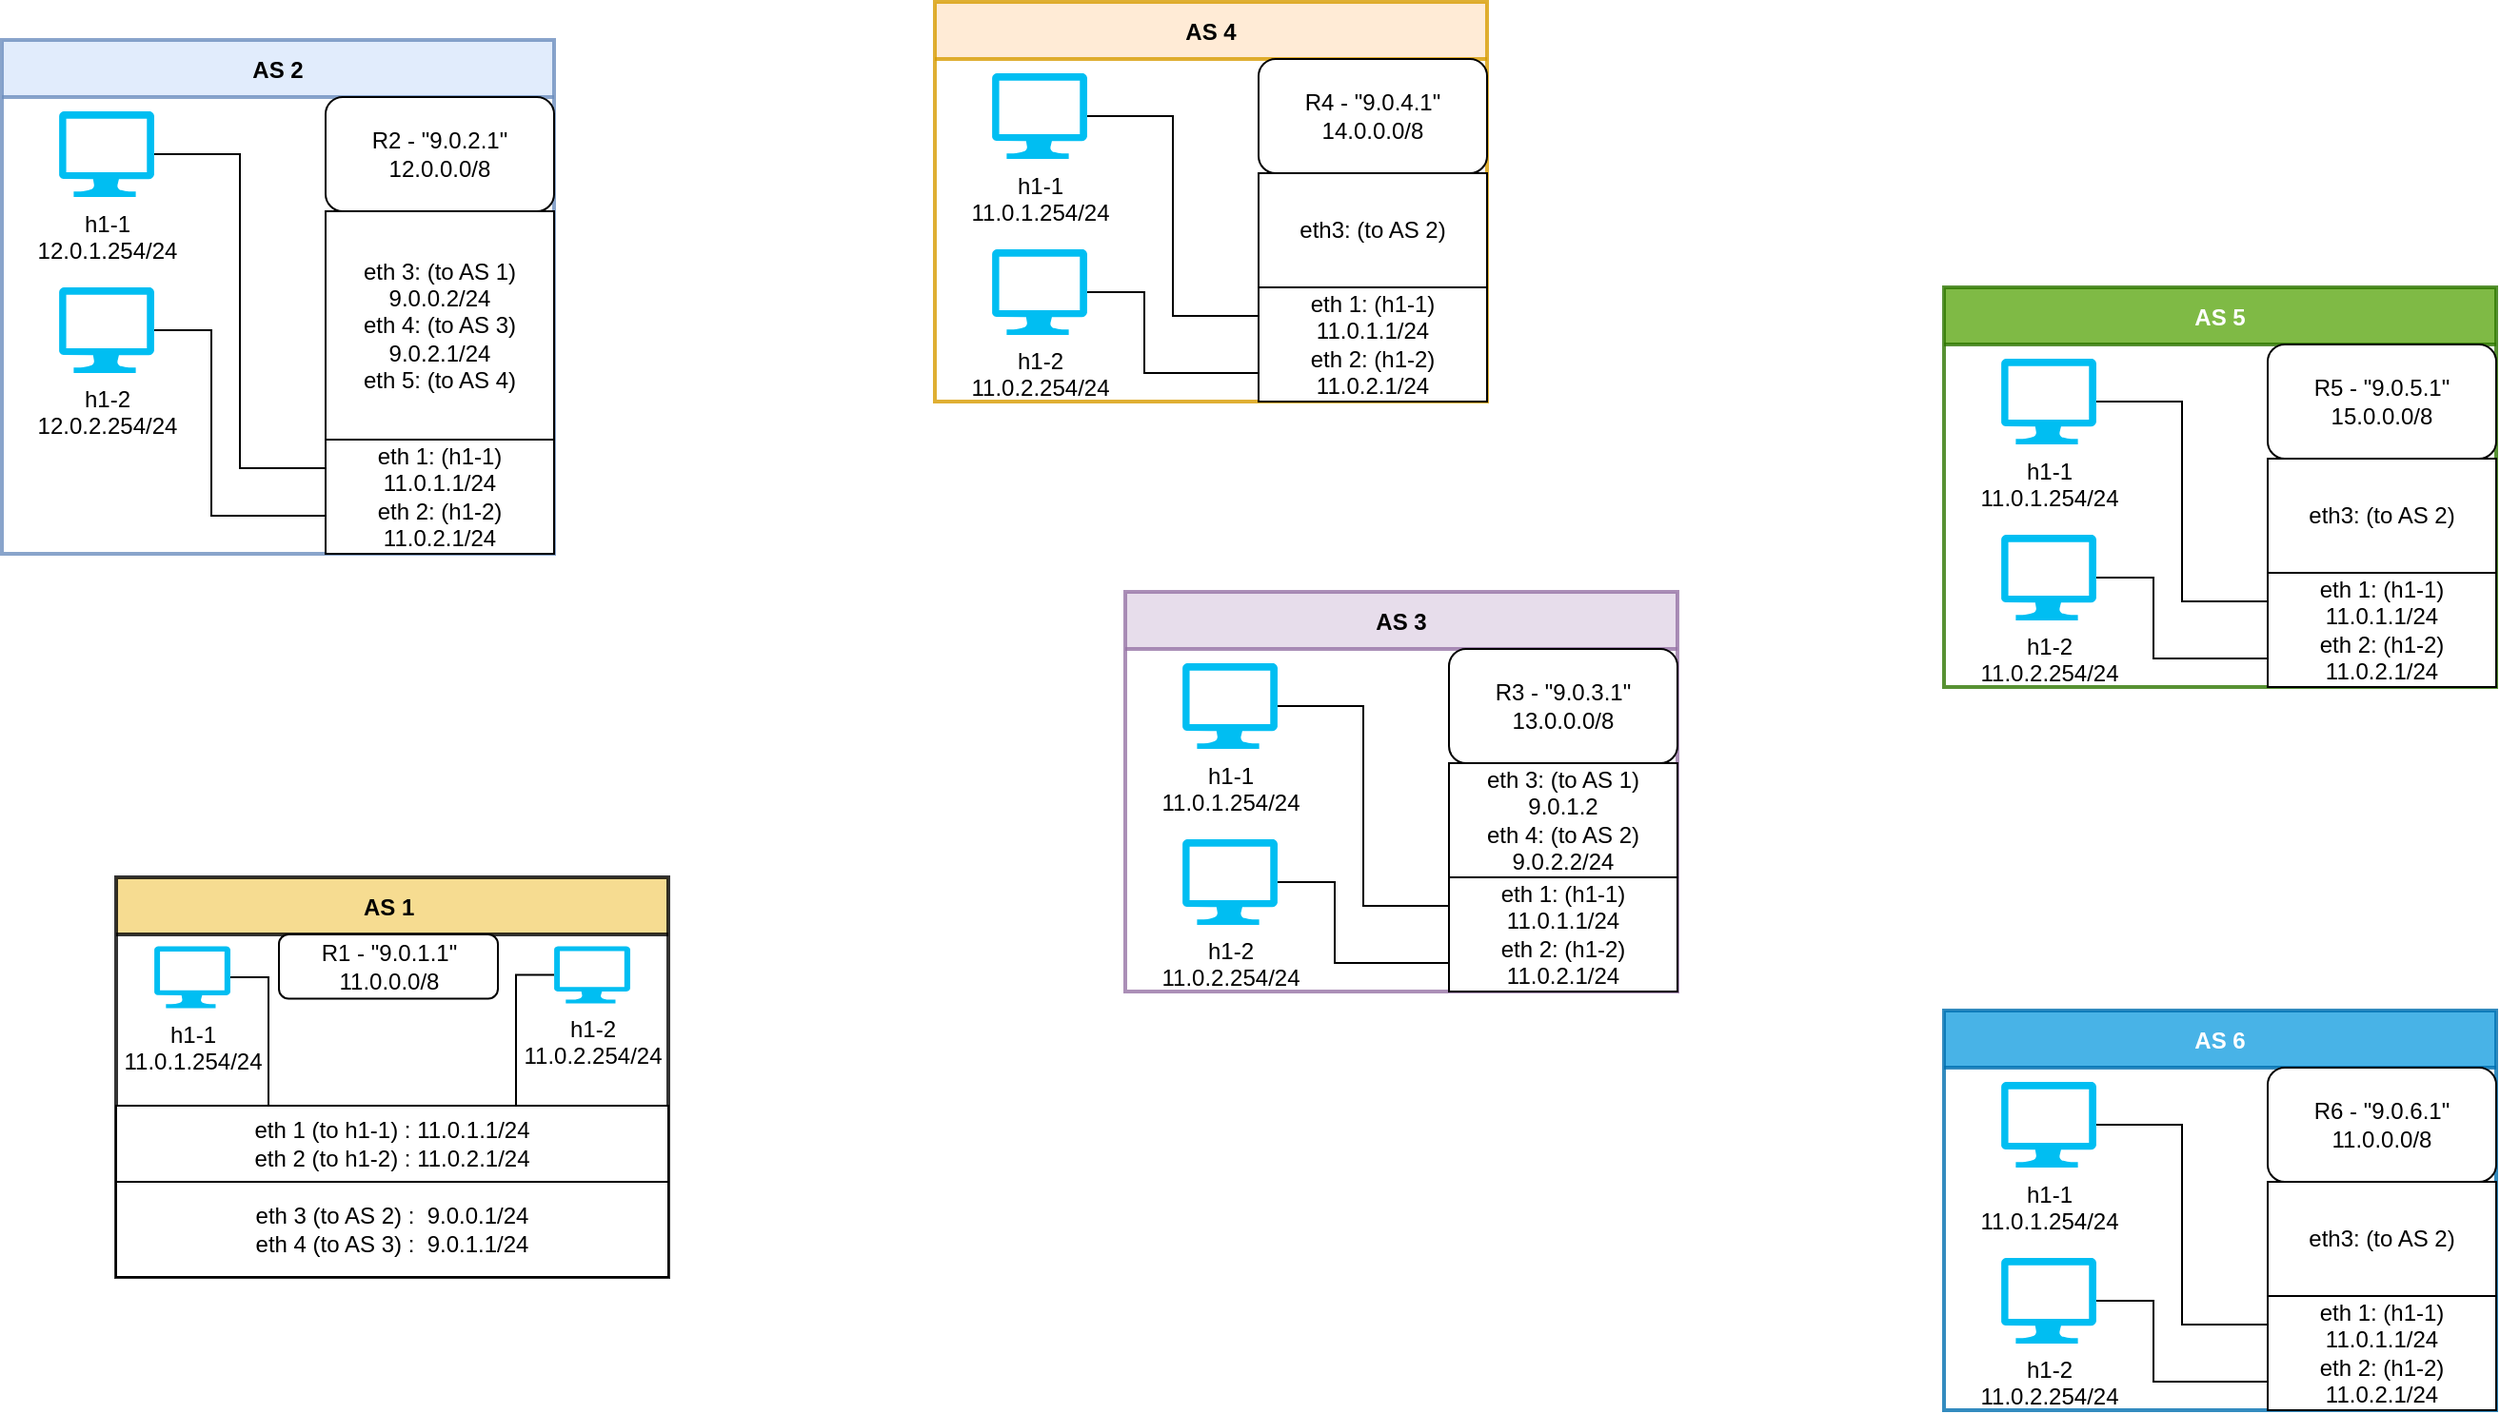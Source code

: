 <mxfile version="17.2.2" type="github">
  <diagram id="hPBcGTMjvYHtOmkIqjpS" name="Page-1">
    <mxGraphModel dx="982" dy="550" grid="1" gridSize="10" guides="1" tooltips="1" connect="1" arrows="1" fold="1" page="1" pageScale="1" pageWidth="1400" pageHeight="850" math="0" shadow="0">
      <root>
        <mxCell id="0" />
        <mxCell id="1" parent="0" />
        <mxCell id="3R8BAee1Lmwa3WrxwWTS-9" value="AS 1 " style="swimlane;rounded=0;shadow=0;glass=0;fillColor=#f4d476;gradientColor=none;opacity=80;strokeWidth=2;startSize=30;" vertex="1" parent="1">
          <mxGeometry x="110" y="490" width="290" height="210" as="geometry" />
        </mxCell>
        <mxCell id="3R8BAee1Lmwa3WrxwWTS-3" value="eth 1 (to h1-1) :&amp;nbsp;11.0.1.1/24&lt;br&gt;eth 2 (to h1-2) : 11.0.2.1/24" style="rounded=0;whiteSpace=wrap;html=1;" vertex="1" parent="3R8BAee1Lmwa3WrxwWTS-9">
          <mxGeometry y="120" width="290" height="40" as="geometry" />
        </mxCell>
        <mxCell id="3R8BAee1Lmwa3WrxwWTS-1" value="R1 - &quot;9.0.1.1&quot;&lt;br&gt;11.0.0.0/8" style="rounded=1;whiteSpace=wrap;html=1;" vertex="1" parent="3R8BAee1Lmwa3WrxwWTS-9">
          <mxGeometry x="85.5" y="30" width="115" height="33.75" as="geometry" />
        </mxCell>
        <mxCell id="3R8BAee1Lmwa3WrxwWTS-2" value="eth 3 (to AS 2) :&amp;nbsp; 9.0.0.1/24&lt;br&gt;eth 4 (to AS 3) :&amp;nbsp;&amp;nbsp;9.0.1.1/24" style="rounded=0;whiteSpace=wrap;html=1;" vertex="1" parent="3R8BAee1Lmwa3WrxwWTS-9">
          <mxGeometry y="160" width="290" height="50" as="geometry" />
        </mxCell>
        <mxCell id="3R8BAee1Lmwa3WrxwWTS-66" style="edgeStyle=elbowEdgeStyle;rounded=0;orthogonalLoop=1;jettySize=auto;html=1;entryX=0.75;entryY=0;entryDx=0;entryDy=0;endArrow=none;endFill=0;" edge="1" parent="3R8BAee1Lmwa3WrxwWTS-9" source="3R8BAee1Lmwa3WrxwWTS-5" target="3R8BAee1Lmwa3WrxwWTS-3">
          <mxGeometry relative="1" as="geometry">
            <Array as="points">
              <mxPoint x="210" y="90" />
            </Array>
          </mxGeometry>
        </mxCell>
        <mxCell id="3R8BAee1Lmwa3WrxwWTS-5" value="h1-2&lt;br&gt;11.0.2.254/24" style="verticalLabelPosition=bottom;html=1;verticalAlign=top;align=center;strokeColor=none;fillColor=#00BEF2;shape=mxgraph.azure.computer;pointerEvents=1;" vertex="1" parent="3R8BAee1Lmwa3WrxwWTS-9">
          <mxGeometry x="230" y="36.25" width="40" height="30" as="geometry" />
        </mxCell>
        <mxCell id="3R8BAee1Lmwa3WrxwWTS-65" style="edgeStyle=elbowEdgeStyle;rounded=0;orthogonalLoop=1;jettySize=auto;html=1;entryX=0.25;entryY=0;entryDx=0;entryDy=0;endArrow=none;endFill=0;" edge="1" parent="3R8BAee1Lmwa3WrxwWTS-9" source="3R8BAee1Lmwa3WrxwWTS-4" target="3R8BAee1Lmwa3WrxwWTS-3">
          <mxGeometry relative="1" as="geometry">
            <Array as="points">
              <mxPoint x="80" y="90" />
            </Array>
          </mxGeometry>
        </mxCell>
        <mxCell id="3R8BAee1Lmwa3WrxwWTS-4" value="h1-1&lt;br&gt;11.0.1.254/24" style="verticalLabelPosition=bottom;html=1;verticalAlign=top;align=center;strokeColor=none;fillColor=#00BEF2;shape=mxgraph.azure.computer;pointerEvents=1;" vertex="1" parent="3R8BAee1Lmwa3WrxwWTS-9">
          <mxGeometry x="20" y="36.25" width="40" height="32.5" as="geometry" />
        </mxCell>
        <mxCell id="3R8BAee1Lmwa3WrxwWTS-13" value="AS 2" style="swimlane;rounded=0;shadow=0;glass=0;fillColor=#dae8fc;opacity=80;strokeWidth=2;startSize=30;strokeColor=#6c8ebf;" vertex="1" parent="1">
          <mxGeometry x="50" y="50" width="290" height="270" as="geometry" />
        </mxCell>
        <mxCell id="3R8BAee1Lmwa3WrxwWTS-14" value="eth 3: (to AS 1)&lt;br&gt;9.0.0.2/24&lt;br&gt;eth 4: (to AS 3)&lt;br&gt;9.0.2.1/24&lt;br&gt;eth 5: (to AS 4)&lt;br&gt;" style="rounded=0;whiteSpace=wrap;html=1;" vertex="1" parent="3R8BAee1Lmwa3WrxwWTS-13">
          <mxGeometry x="170" y="90" width="120" height="120" as="geometry" />
        </mxCell>
        <mxCell id="3R8BAee1Lmwa3WrxwWTS-15" value="eth 1: (h1-1)&lt;br&gt;11.0.1.1/24&lt;br&gt;eth 2: (h1-2)&lt;br&gt;11.0.2.1/24" style="rounded=0;whiteSpace=wrap;html=1;" vertex="1" parent="3R8BAee1Lmwa3WrxwWTS-13">
          <mxGeometry x="170" y="210" width="120" height="60" as="geometry" />
        </mxCell>
        <mxCell id="3R8BAee1Lmwa3WrxwWTS-16" value="R2 - &quot;9.0.2.1&quot;&lt;br&gt;12.0.0.0/8" style="rounded=1;whiteSpace=wrap;html=1;" vertex="1" parent="3R8BAee1Lmwa3WrxwWTS-13">
          <mxGeometry x="170" y="30" width="120" height="60" as="geometry" />
        </mxCell>
        <mxCell id="3R8BAee1Lmwa3WrxwWTS-17" style="edgeStyle=orthogonalEdgeStyle;rounded=0;orthogonalLoop=1;jettySize=auto;html=1;entryX=0;entryY=0.75;entryDx=0;entryDy=0;endArrow=none;endFill=0;strokeWidth=1;" edge="1" parent="3R8BAee1Lmwa3WrxwWTS-13" source="3R8BAee1Lmwa3WrxwWTS-18" target="3R8BAee1Lmwa3WrxwWTS-15">
          <mxGeometry relative="1" as="geometry">
            <Array as="points">
              <mxPoint x="110" y="153" />
              <mxPoint x="110" y="250" />
              <mxPoint x="170" y="250" />
            </Array>
          </mxGeometry>
        </mxCell>
        <mxCell id="3R8BAee1Lmwa3WrxwWTS-18" value="h1-2&lt;br&gt;12.0.2.254/24" style="verticalLabelPosition=bottom;html=1;verticalAlign=top;align=center;strokeColor=none;fillColor=#00BEF2;shape=mxgraph.azure.computer;pointerEvents=1;" vertex="1" parent="3R8BAee1Lmwa3WrxwWTS-13">
          <mxGeometry x="30" y="130" width="50" height="45" as="geometry" />
        </mxCell>
        <mxCell id="3R8BAee1Lmwa3WrxwWTS-19" style="rounded=0;orthogonalLoop=1;jettySize=auto;html=1;entryX=0;entryY=0.25;entryDx=0;entryDy=0;edgeStyle=orthogonalEdgeStyle;endArrow=none;endFill=0;strokeWidth=1;" edge="1" parent="3R8BAee1Lmwa3WrxwWTS-13" source="3R8BAee1Lmwa3WrxwWTS-20" target="3R8BAee1Lmwa3WrxwWTS-15">
          <mxGeometry relative="1" as="geometry" />
        </mxCell>
        <mxCell id="3R8BAee1Lmwa3WrxwWTS-20" value="h1-1&lt;br&gt;12.0.1.254/24" style="verticalLabelPosition=bottom;html=1;verticalAlign=top;align=center;strokeColor=none;fillColor=#00BEF2;shape=mxgraph.azure.computer;pointerEvents=1;" vertex="1" parent="3R8BAee1Lmwa3WrxwWTS-13">
          <mxGeometry x="30" y="37.5" width="50" height="45" as="geometry" />
        </mxCell>
        <mxCell id="3R8BAee1Lmwa3WrxwWTS-21" value="AS 3" style="swimlane;rounded=0;shadow=0;glass=0;fillColor=#e1d5e7;opacity=80;strokeWidth=2;startSize=30;strokeColor=#9673a6;" vertex="1" parent="1">
          <mxGeometry x="640" y="340" width="290" height="210" as="geometry" />
        </mxCell>
        <mxCell id="3R8BAee1Lmwa3WrxwWTS-22" value="eth 3: (to AS 1)&lt;br&gt;9.0.1.2&lt;br&gt;eth 4: (to AS 2)&lt;br&gt;9.0.2.2/24" style="rounded=0;whiteSpace=wrap;html=1;" vertex="1" parent="3R8BAee1Lmwa3WrxwWTS-21">
          <mxGeometry x="170" y="90" width="120" height="60" as="geometry" />
        </mxCell>
        <mxCell id="3R8BAee1Lmwa3WrxwWTS-23" value="eth 1: (h1-1)&lt;br&gt;11.0.1.1/24&lt;br&gt;eth 2: (h1-2)&lt;br&gt;11.0.2.1/24" style="rounded=0;whiteSpace=wrap;html=1;" vertex="1" parent="3R8BAee1Lmwa3WrxwWTS-21">
          <mxGeometry x="170" y="150" width="120" height="60" as="geometry" />
        </mxCell>
        <mxCell id="3R8BAee1Lmwa3WrxwWTS-24" value="R3 - &quot;9.0.3.1&quot;&lt;br&gt;13.0.0.0/8" style="rounded=1;whiteSpace=wrap;html=1;" vertex="1" parent="3R8BAee1Lmwa3WrxwWTS-21">
          <mxGeometry x="170" y="30" width="120" height="60" as="geometry" />
        </mxCell>
        <mxCell id="3R8BAee1Lmwa3WrxwWTS-25" style="edgeStyle=orthogonalEdgeStyle;rounded=0;orthogonalLoop=1;jettySize=auto;html=1;entryX=0;entryY=0.75;entryDx=0;entryDy=0;endArrow=none;endFill=0;strokeWidth=1;" edge="1" parent="3R8BAee1Lmwa3WrxwWTS-21" source="3R8BAee1Lmwa3WrxwWTS-26" target="3R8BAee1Lmwa3WrxwWTS-23">
          <mxGeometry relative="1" as="geometry">
            <Array as="points">
              <mxPoint x="110" y="153" />
              <mxPoint x="110" y="195" />
            </Array>
          </mxGeometry>
        </mxCell>
        <mxCell id="3R8BAee1Lmwa3WrxwWTS-26" value="h1-2&lt;br&gt;11.0.2.254/24" style="verticalLabelPosition=bottom;html=1;verticalAlign=top;align=center;strokeColor=none;fillColor=#00BEF2;shape=mxgraph.azure.computer;pointerEvents=1;" vertex="1" parent="3R8BAee1Lmwa3WrxwWTS-21">
          <mxGeometry x="30" y="130" width="50" height="45" as="geometry" />
        </mxCell>
        <mxCell id="3R8BAee1Lmwa3WrxwWTS-27" style="rounded=0;orthogonalLoop=1;jettySize=auto;html=1;entryX=0;entryY=0.25;entryDx=0;entryDy=0;edgeStyle=orthogonalEdgeStyle;endArrow=none;endFill=0;strokeWidth=1;" edge="1" parent="3R8BAee1Lmwa3WrxwWTS-21" source="3R8BAee1Lmwa3WrxwWTS-28" target="3R8BAee1Lmwa3WrxwWTS-23">
          <mxGeometry relative="1" as="geometry" />
        </mxCell>
        <mxCell id="3R8BAee1Lmwa3WrxwWTS-28" value="h1-1&lt;br&gt;11.0.1.254/24" style="verticalLabelPosition=bottom;html=1;verticalAlign=top;align=center;strokeColor=none;fillColor=#00BEF2;shape=mxgraph.azure.computer;pointerEvents=1;" vertex="1" parent="3R8BAee1Lmwa3WrxwWTS-21">
          <mxGeometry x="30" y="37.5" width="50" height="45" as="geometry" />
        </mxCell>
        <mxCell id="3R8BAee1Lmwa3WrxwWTS-29" value="AS 4" style="swimlane;rounded=0;shadow=0;glass=0;fillColor=#ffe6cc;opacity=80;strokeWidth=2;startSize=30;strokeColor=#d79b00;" vertex="1" parent="1">
          <mxGeometry x="540" y="30" width="290" height="210" as="geometry" />
        </mxCell>
        <mxCell id="3R8BAee1Lmwa3WrxwWTS-30" value="eth3: (to AS 2)&lt;br&gt;" style="rounded=0;whiteSpace=wrap;html=1;" vertex="1" parent="3R8BAee1Lmwa3WrxwWTS-29">
          <mxGeometry x="170" y="90" width="120" height="60" as="geometry" />
        </mxCell>
        <mxCell id="3R8BAee1Lmwa3WrxwWTS-31" value="eth 1: (h1-1)&lt;br&gt;11.0.1.1/24&lt;br&gt;eth 2: (h1-2)&lt;br&gt;11.0.2.1/24" style="rounded=0;whiteSpace=wrap;html=1;" vertex="1" parent="3R8BAee1Lmwa3WrxwWTS-29">
          <mxGeometry x="170" y="150" width="120" height="60" as="geometry" />
        </mxCell>
        <mxCell id="3R8BAee1Lmwa3WrxwWTS-32" value="R4 - &quot;9.0.4.1&quot;&lt;br&gt;14.0.0.0/8" style="rounded=1;whiteSpace=wrap;html=1;" vertex="1" parent="3R8BAee1Lmwa3WrxwWTS-29">
          <mxGeometry x="170" y="30" width="120" height="60" as="geometry" />
        </mxCell>
        <mxCell id="3R8BAee1Lmwa3WrxwWTS-33" style="edgeStyle=orthogonalEdgeStyle;rounded=0;orthogonalLoop=1;jettySize=auto;html=1;entryX=0;entryY=0.75;entryDx=0;entryDy=0;endArrow=none;endFill=0;strokeWidth=1;" edge="1" parent="3R8BAee1Lmwa3WrxwWTS-29" source="3R8BAee1Lmwa3WrxwWTS-34" target="3R8BAee1Lmwa3WrxwWTS-31">
          <mxGeometry relative="1" as="geometry">
            <Array as="points">
              <mxPoint x="110" y="153" />
              <mxPoint x="110" y="195" />
            </Array>
          </mxGeometry>
        </mxCell>
        <mxCell id="3R8BAee1Lmwa3WrxwWTS-34" value="h1-2&lt;br&gt;11.0.2.254/24" style="verticalLabelPosition=bottom;html=1;verticalAlign=top;align=center;strokeColor=none;fillColor=#00BEF2;shape=mxgraph.azure.computer;pointerEvents=1;" vertex="1" parent="3R8BAee1Lmwa3WrxwWTS-29">
          <mxGeometry x="30" y="130" width="50" height="45" as="geometry" />
        </mxCell>
        <mxCell id="3R8BAee1Lmwa3WrxwWTS-35" style="rounded=0;orthogonalLoop=1;jettySize=auto;html=1;entryX=0;entryY=0.25;entryDx=0;entryDy=0;edgeStyle=orthogonalEdgeStyle;endArrow=none;endFill=0;strokeWidth=1;" edge="1" parent="3R8BAee1Lmwa3WrxwWTS-29" source="3R8BAee1Lmwa3WrxwWTS-36" target="3R8BAee1Lmwa3WrxwWTS-31">
          <mxGeometry relative="1" as="geometry" />
        </mxCell>
        <mxCell id="3R8BAee1Lmwa3WrxwWTS-36" value="h1-1&lt;br&gt;11.0.1.254/24" style="verticalLabelPosition=bottom;html=1;verticalAlign=top;align=center;strokeColor=none;fillColor=#00BEF2;shape=mxgraph.azure.computer;pointerEvents=1;" vertex="1" parent="3R8BAee1Lmwa3WrxwWTS-29">
          <mxGeometry x="30" y="37.5" width="50" height="45" as="geometry" />
        </mxCell>
        <mxCell id="3R8BAee1Lmwa3WrxwWTS-37" value="AS 5" style="swimlane;rounded=0;shadow=0;glass=0;fillColor=#60a917;opacity=80;strokeWidth=2;startSize=30;fontColor=#ffffff;strokeColor=#2D7600;" vertex="1" parent="1">
          <mxGeometry x="1070" y="180" width="290" height="210" as="geometry" />
        </mxCell>
        <mxCell id="3R8BAee1Lmwa3WrxwWTS-38" value="eth3: (to AS 2)&lt;br&gt;" style="rounded=0;whiteSpace=wrap;html=1;" vertex="1" parent="3R8BAee1Lmwa3WrxwWTS-37">
          <mxGeometry x="170" y="90" width="120" height="60" as="geometry" />
        </mxCell>
        <mxCell id="3R8BAee1Lmwa3WrxwWTS-39" value="eth 1: (h1-1)&lt;br&gt;11.0.1.1/24&lt;br&gt;eth 2: (h1-2)&lt;br&gt;11.0.2.1/24" style="rounded=0;whiteSpace=wrap;html=1;" vertex="1" parent="3R8BAee1Lmwa3WrxwWTS-37">
          <mxGeometry x="170" y="150" width="120" height="60" as="geometry" />
        </mxCell>
        <mxCell id="3R8BAee1Lmwa3WrxwWTS-40" value="R5 - &quot;9.0.5.1&quot;&lt;br&gt;15.0.0.0/8" style="rounded=1;whiteSpace=wrap;html=1;" vertex="1" parent="3R8BAee1Lmwa3WrxwWTS-37">
          <mxGeometry x="170" y="30" width="120" height="60" as="geometry" />
        </mxCell>
        <mxCell id="3R8BAee1Lmwa3WrxwWTS-41" style="edgeStyle=orthogonalEdgeStyle;rounded=0;orthogonalLoop=1;jettySize=auto;html=1;entryX=0;entryY=0.75;entryDx=0;entryDy=0;endArrow=none;endFill=0;strokeWidth=1;" edge="1" parent="3R8BAee1Lmwa3WrxwWTS-37" source="3R8BAee1Lmwa3WrxwWTS-42" target="3R8BAee1Lmwa3WrxwWTS-39">
          <mxGeometry relative="1" as="geometry">
            <Array as="points">
              <mxPoint x="110" y="153" />
              <mxPoint x="110" y="195" />
            </Array>
          </mxGeometry>
        </mxCell>
        <mxCell id="3R8BAee1Lmwa3WrxwWTS-42" value="h1-2&lt;br&gt;11.0.2.254/24" style="verticalLabelPosition=bottom;html=1;verticalAlign=top;align=center;strokeColor=none;fillColor=#00BEF2;shape=mxgraph.azure.computer;pointerEvents=1;" vertex="1" parent="3R8BAee1Lmwa3WrxwWTS-37">
          <mxGeometry x="30" y="130" width="50" height="45" as="geometry" />
        </mxCell>
        <mxCell id="3R8BAee1Lmwa3WrxwWTS-43" style="rounded=0;orthogonalLoop=1;jettySize=auto;html=1;entryX=0;entryY=0.25;entryDx=0;entryDy=0;edgeStyle=orthogonalEdgeStyle;endArrow=none;endFill=0;strokeWidth=1;" edge="1" parent="3R8BAee1Lmwa3WrxwWTS-37" source="3R8BAee1Lmwa3WrxwWTS-44" target="3R8BAee1Lmwa3WrxwWTS-39">
          <mxGeometry relative="1" as="geometry" />
        </mxCell>
        <mxCell id="3R8BAee1Lmwa3WrxwWTS-44" value="h1-1&lt;br&gt;11.0.1.254/24" style="verticalLabelPosition=bottom;html=1;verticalAlign=top;align=center;strokeColor=none;fillColor=#00BEF2;shape=mxgraph.azure.computer;pointerEvents=1;" vertex="1" parent="3R8BAee1Lmwa3WrxwWTS-37">
          <mxGeometry x="30" y="37.5" width="50" height="45" as="geometry" />
        </mxCell>
        <mxCell id="3R8BAee1Lmwa3WrxwWTS-45" value="AS 6" style="swimlane;rounded=0;shadow=0;glass=0;fillColor=#1ba1e2;opacity=80;strokeWidth=2;startSize=30;fontColor=#ffffff;strokeColor=#006EAF;" vertex="1" parent="1">
          <mxGeometry x="1070" y="560" width="290" height="210" as="geometry" />
        </mxCell>
        <mxCell id="3R8BAee1Lmwa3WrxwWTS-46" value="eth3: (to AS 2)&lt;br&gt;" style="rounded=0;whiteSpace=wrap;html=1;" vertex="1" parent="3R8BAee1Lmwa3WrxwWTS-45">
          <mxGeometry x="170" y="90" width="120" height="60" as="geometry" />
        </mxCell>
        <mxCell id="3R8BAee1Lmwa3WrxwWTS-47" value="eth 1: (h1-1)&lt;br&gt;11.0.1.1/24&lt;br&gt;eth 2: (h1-2)&lt;br&gt;11.0.2.1/24" style="rounded=0;whiteSpace=wrap;html=1;" vertex="1" parent="3R8BAee1Lmwa3WrxwWTS-45">
          <mxGeometry x="170" y="150" width="120" height="60" as="geometry" />
        </mxCell>
        <mxCell id="3R8BAee1Lmwa3WrxwWTS-48" value="R6 - &quot;9.0.6.1&quot;&lt;br&gt;11.0.0.0/8" style="rounded=1;whiteSpace=wrap;html=1;" vertex="1" parent="3R8BAee1Lmwa3WrxwWTS-45">
          <mxGeometry x="170" y="30" width="120" height="60" as="geometry" />
        </mxCell>
        <mxCell id="3R8BAee1Lmwa3WrxwWTS-49" style="edgeStyle=orthogonalEdgeStyle;rounded=0;orthogonalLoop=1;jettySize=auto;html=1;entryX=0;entryY=0.75;entryDx=0;entryDy=0;endArrow=none;endFill=0;strokeWidth=1;" edge="1" parent="3R8BAee1Lmwa3WrxwWTS-45" source="3R8BAee1Lmwa3WrxwWTS-50" target="3R8BAee1Lmwa3WrxwWTS-47">
          <mxGeometry relative="1" as="geometry">
            <Array as="points">
              <mxPoint x="110" y="153" />
              <mxPoint x="110" y="195" />
            </Array>
          </mxGeometry>
        </mxCell>
        <mxCell id="3R8BAee1Lmwa3WrxwWTS-50" value="h1-2&lt;br&gt;11.0.2.254/24" style="verticalLabelPosition=bottom;html=1;verticalAlign=top;align=center;strokeColor=none;fillColor=#00BEF2;shape=mxgraph.azure.computer;pointerEvents=1;" vertex="1" parent="3R8BAee1Lmwa3WrxwWTS-45">
          <mxGeometry x="30" y="130" width="50" height="45" as="geometry" />
        </mxCell>
        <mxCell id="3R8BAee1Lmwa3WrxwWTS-51" style="rounded=0;orthogonalLoop=1;jettySize=auto;html=1;entryX=0;entryY=0.25;entryDx=0;entryDy=0;edgeStyle=orthogonalEdgeStyle;endArrow=none;endFill=0;strokeWidth=1;" edge="1" parent="3R8BAee1Lmwa3WrxwWTS-45" source="3R8BAee1Lmwa3WrxwWTS-52" target="3R8BAee1Lmwa3WrxwWTS-47">
          <mxGeometry relative="1" as="geometry" />
        </mxCell>
        <mxCell id="3R8BAee1Lmwa3WrxwWTS-52" value="h1-1&lt;br&gt;11.0.1.254/24" style="verticalLabelPosition=bottom;html=1;verticalAlign=top;align=center;strokeColor=none;fillColor=#00BEF2;shape=mxgraph.azure.computer;pointerEvents=1;" vertex="1" parent="3R8BAee1Lmwa3WrxwWTS-45">
          <mxGeometry x="30" y="37.5" width="50" height="45" as="geometry" />
        </mxCell>
      </root>
    </mxGraphModel>
  </diagram>
</mxfile>
